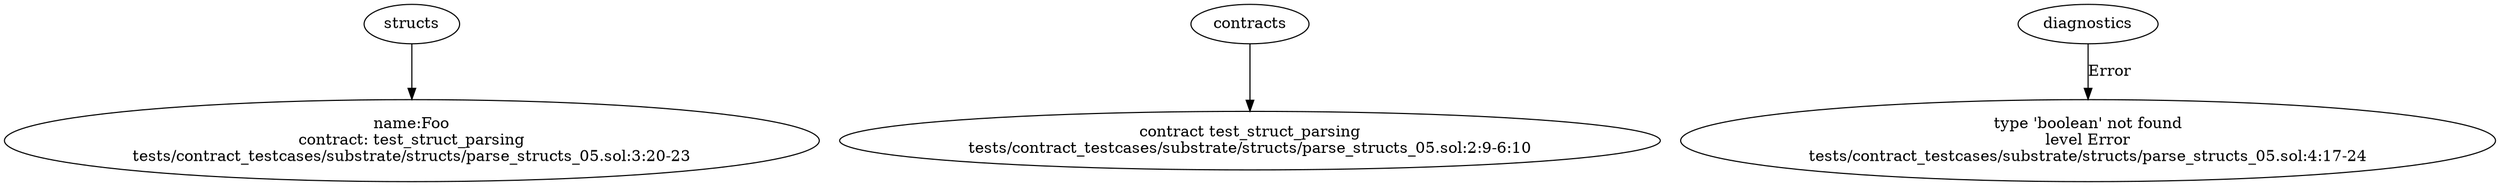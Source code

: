 strict digraph "tests/contract_testcases/substrate/structs/parse_structs_05.sol" {
	Foo [label="name:Foo\ncontract: test_struct_parsing\ntests/contract_testcases/substrate/structs/parse_structs_05.sol:3:20-23"]
	contract [label="contract test_struct_parsing\ntests/contract_testcases/substrate/structs/parse_structs_05.sol:2:9-6:10"]
	diagnostic [label="type 'boolean' not found\nlevel Error\ntests/contract_testcases/substrate/structs/parse_structs_05.sol:4:17-24"]
	structs -> Foo
	contracts -> contract
	diagnostics -> diagnostic [label="Error"]
}
